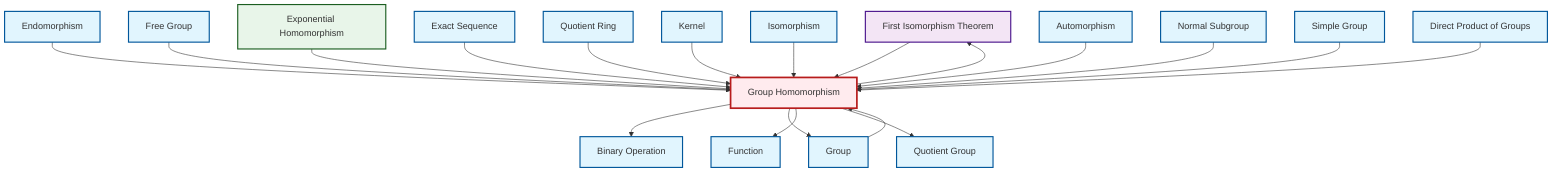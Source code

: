 graph TD
    classDef definition fill:#e1f5fe,stroke:#01579b,stroke-width:2px
    classDef theorem fill:#f3e5f5,stroke:#4a148c,stroke-width:2px
    classDef axiom fill:#fff3e0,stroke:#e65100,stroke-width:2px
    classDef example fill:#e8f5e9,stroke:#1b5e20,stroke-width:2px
    classDef current fill:#ffebee,stroke:#b71c1c,stroke-width:3px
    thm-first-isomorphism["First Isomorphism Theorem"]:::theorem
    def-quotient-group["Quotient Group"]:::definition
    def-exact-sequence["Exact Sequence"]:::definition
    def-free-group["Free Group"]:::definition
    def-group["Group"]:::definition
    def-binary-operation["Binary Operation"]:::definition
    def-function["Function"]:::definition
    def-endomorphism["Endomorphism"]:::definition
    ex-exponential-homomorphism["Exponential Homomorphism"]:::example
    def-automorphism["Automorphism"]:::definition
    def-direct-product["Direct Product of Groups"]:::definition
    def-quotient-ring["Quotient Ring"]:::definition
    def-normal-subgroup["Normal Subgroup"]:::definition
    def-kernel["Kernel"]:::definition
    def-homomorphism["Group Homomorphism"]:::definition
    def-simple-group["Simple Group"]:::definition
    def-isomorphism["Isomorphism"]:::definition
    def-endomorphism --> def-homomorphism
    def-free-group --> def-homomorphism
    ex-exponential-homomorphism --> def-homomorphism
    def-exact-sequence --> def-homomorphism
    thm-first-isomorphism --> def-homomorphism
    def-quotient-ring --> def-homomorphism
    def-kernel --> def-homomorphism
    def-isomorphism --> def-homomorphism
    def-homomorphism --> def-binary-operation
    def-automorphism --> def-homomorphism
    def-normal-subgroup --> def-homomorphism
    def-group --> def-homomorphism
    def-homomorphism --> thm-first-isomorphism
    def-simple-group --> def-homomorphism
    def-homomorphism --> def-group
    def-direct-product --> def-homomorphism
    def-homomorphism --> def-function
    def-homomorphism --> def-quotient-group
    class def-homomorphism current